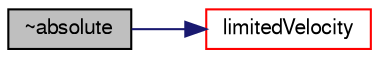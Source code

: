 digraph "~absolute"
{
  bgcolor="transparent";
  edge [fontname="FreeSans",fontsize="10",labelfontname="FreeSans",labelfontsize="10"];
  node [fontname="FreeSans",fontsize="10",shape=record];
  rankdir="LR";
  Node5 [label="~absolute",height=0.2,width=0.4,color="black", fillcolor="grey75", style="filled", fontcolor="black"];
  Node5 -> Node6 [color="midnightblue",fontsize="10",style="solid",fontname="FreeSans"];
  Node6 [label="limitedVelocity",height=0.2,width=0.4,color="red",URL="$a24218.html#af4c325c4bf9116a8d2db131c0a394f82",tooltip="Return the limited velocity. "];
}

